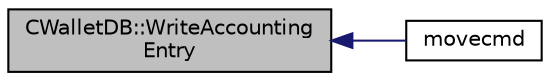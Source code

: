 digraph "CWalletDB::WriteAccountingEntry"
{
  edge [fontname="Helvetica",fontsize="10",labelfontname="Helvetica",labelfontsize="10"];
  node [fontname="Helvetica",fontsize="10",shape=record];
  rankdir="LR";
  Node233 [label="CWalletDB::WriteAccounting\lEntry",height=0.2,width=0.4,color="black", fillcolor="grey75", style="filled", fontcolor="black"];
  Node233 -> Node234 [dir="back",color="midnightblue",fontsize="10",style="solid",fontname="Helvetica"];
  Node234 [label="movecmd",height=0.2,width=0.4,color="black", fillcolor="white", style="filled",URL="$rpcwallet_8cpp.html#a7dcb5aa63b46944bc4874719c8e1db15"];
}
